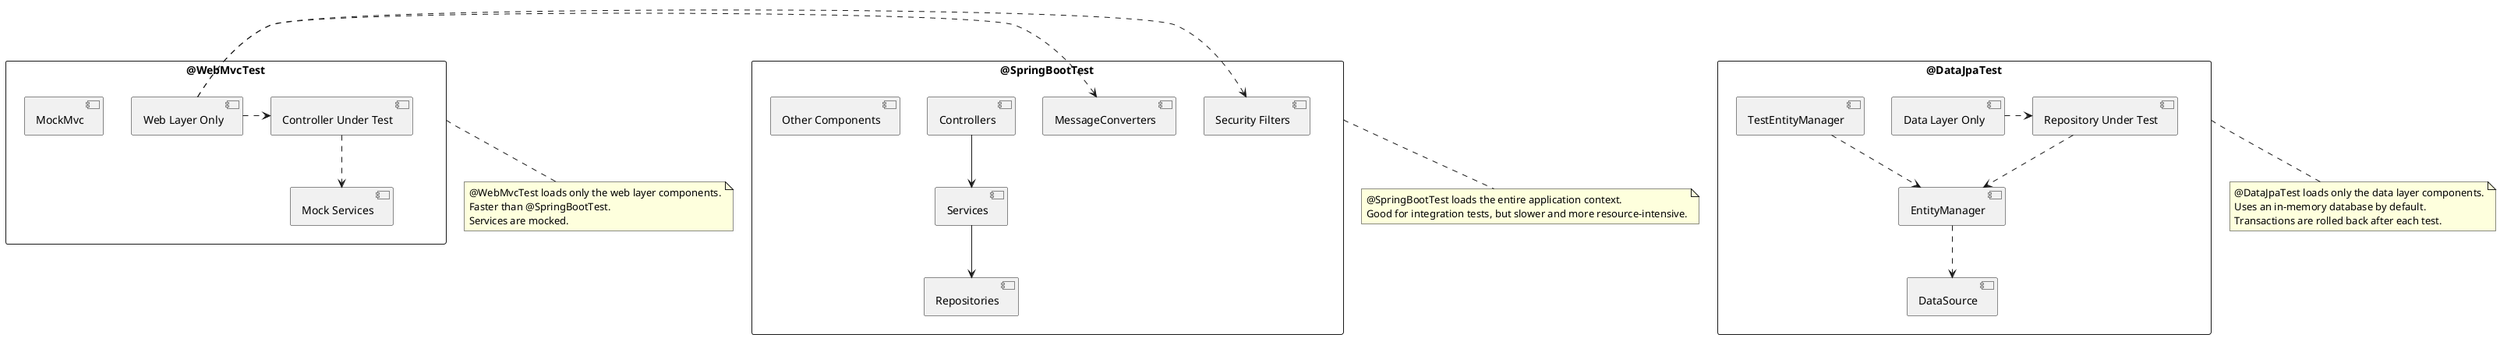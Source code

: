 @startuml spring_boot_test_slices
rectangle "@SpringBootTest" as FullApp {
    [Controllers]
    [Services]
    [Repositories]
    [Security Filters]
    [MessageConverters]
    [Other Components]
    
    [Controllers] --> [Services]
    [Services] --> [Repositories]
}

rectangle "@WebMvcTest" as WebSlice {
    [Web Layer Only]
    [MockMvc]
    [Controller Under Test]
    [Security Filters]
    [MessageConverters]
    [Mock Services]
    
    [Web Layer Only] .> [Controller Under Test]
    [Web Layer Only] .> [Security Filters]
    [Web Layer Only] .> [MessageConverters]
    [Controller Under Test] ..> [Mock Services]
}

rectangle "@DataJpaTest" as DataSlice {
    [Data Layer Only]
    [Repository Under Test]
    [EntityManager]
    [DataSource]
    [TestEntityManager]
    
    [Data Layer Only] .> [Repository Under Test]
    [Repository Under Test] ..> [EntityManager]
    [TestEntityManager] ..> [EntityManager]
    [EntityManager] ..> [DataSource]
}

note bottom of FullApp
  @SpringBootTest loads the entire application context.
  Good for integration tests, but slower and more resource-intensive.
end note

note bottom of WebSlice
  @WebMvcTest loads only the web layer components.
  Faster than @SpringBootTest.
  Services are mocked.
end note

note bottom of DataSlice
  @DataJpaTest loads only the data layer components.
  Uses an in-memory database by default.
  Transactions are rolled back after each test.
end note

@enduml